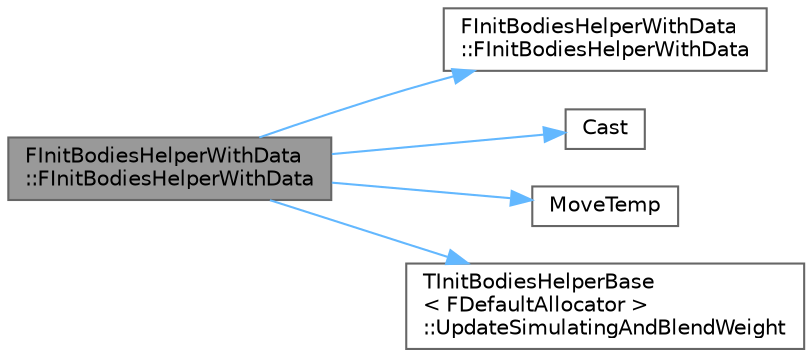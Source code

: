 digraph "FInitBodiesHelperWithData::FInitBodiesHelperWithData"
{
 // INTERACTIVE_SVG=YES
 // LATEX_PDF_SIZE
  bgcolor="transparent";
  edge [fontname=Helvetica,fontsize=10,labelfontname=Helvetica,labelfontsize=10];
  node [fontname=Helvetica,fontsize=10,shape=box,height=0.2,width=0.4];
  rankdir="LR";
  Node1 [id="Node000001",label="FInitBodiesHelperWithData\l::FInitBodiesHelperWithData",height=0.2,width=0.4,color="gray40", fillcolor="grey60", style="filled", fontcolor="black",tooltip=" "];
  Node1 -> Node2 [id="edge1_Node000001_Node000002",color="steelblue1",style="solid",tooltip=" "];
  Node2 [id="Node000002",label="FInitBodiesHelperWithData\l::FInitBodiesHelperWithData",height=0.2,width=0.4,color="grey40", fillcolor="white", style="filled",URL="$d7/d7e/structFInitBodiesHelperWithData.html#acecff7a4dc754e3653a5ca9cd0fc76ec",tooltip=" "];
  Node1 -> Node3 [id="edge2_Node000001_Node000003",color="steelblue1",style="solid",tooltip=" "];
  Node3 [id="Node000003",label="Cast",height=0.2,width=0.4,color="grey40", fillcolor="white", style="filled",URL="$d4/d55/Casts_8h.html#af337187a7ebe36fac35ea41db8a65ba9",tooltip=" "];
  Node1 -> Node4 [id="edge3_Node000001_Node000004",color="steelblue1",style="solid",tooltip=" "];
  Node4 [id="Node000004",label="MoveTemp",height=0.2,width=0.4,color="grey40", fillcolor="white", style="filled",URL="$d4/d24/UnrealTemplate_8h.html#ad5e6c049aeb9c9115fec514ba581dbb6",tooltip="MoveTemp will cast a reference to an rvalue reference."];
  Node1 -> Node5 [id="edge4_Node000001_Node000005",color="steelblue1",style="solid",tooltip=" "];
  Node5 [id="Node000005",label="TInitBodiesHelperBase\l\< FDefaultAllocator \>\l::UpdateSimulatingAndBlendWeight",height=0.2,width=0.4,color="grey40", fillcolor="white", style="filled",URL="$db/d35/structTInitBodiesHelperBase.html#a329a2d6a9381104f6d8532e63a487114",tooltip=" "];
}
